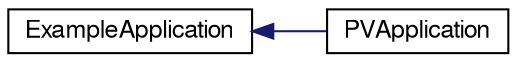 digraph G
{
  edge [fontname="FreeSans",fontsize="12",labelfontname="FreeSans",labelfontsize="12"];
  node [fontname="FreeSans",fontsize="12",shape=record];
  rankdir=LR;
  Node1 [label="ExampleApplication",height=0.2,width=0.4,color="black", fillcolor="white", style="filled",URL="$class_example_application.html"];
  Node1 -> Node2 [dir=back,color="midnightblue",fontsize="12",style="solid",fontname="FreeSans"];
  Node2 [label="PVApplication",height=0.2,width=0.4,color="black", fillcolor="white", style="filled",URL="$class_p_v_application.html"];
}
